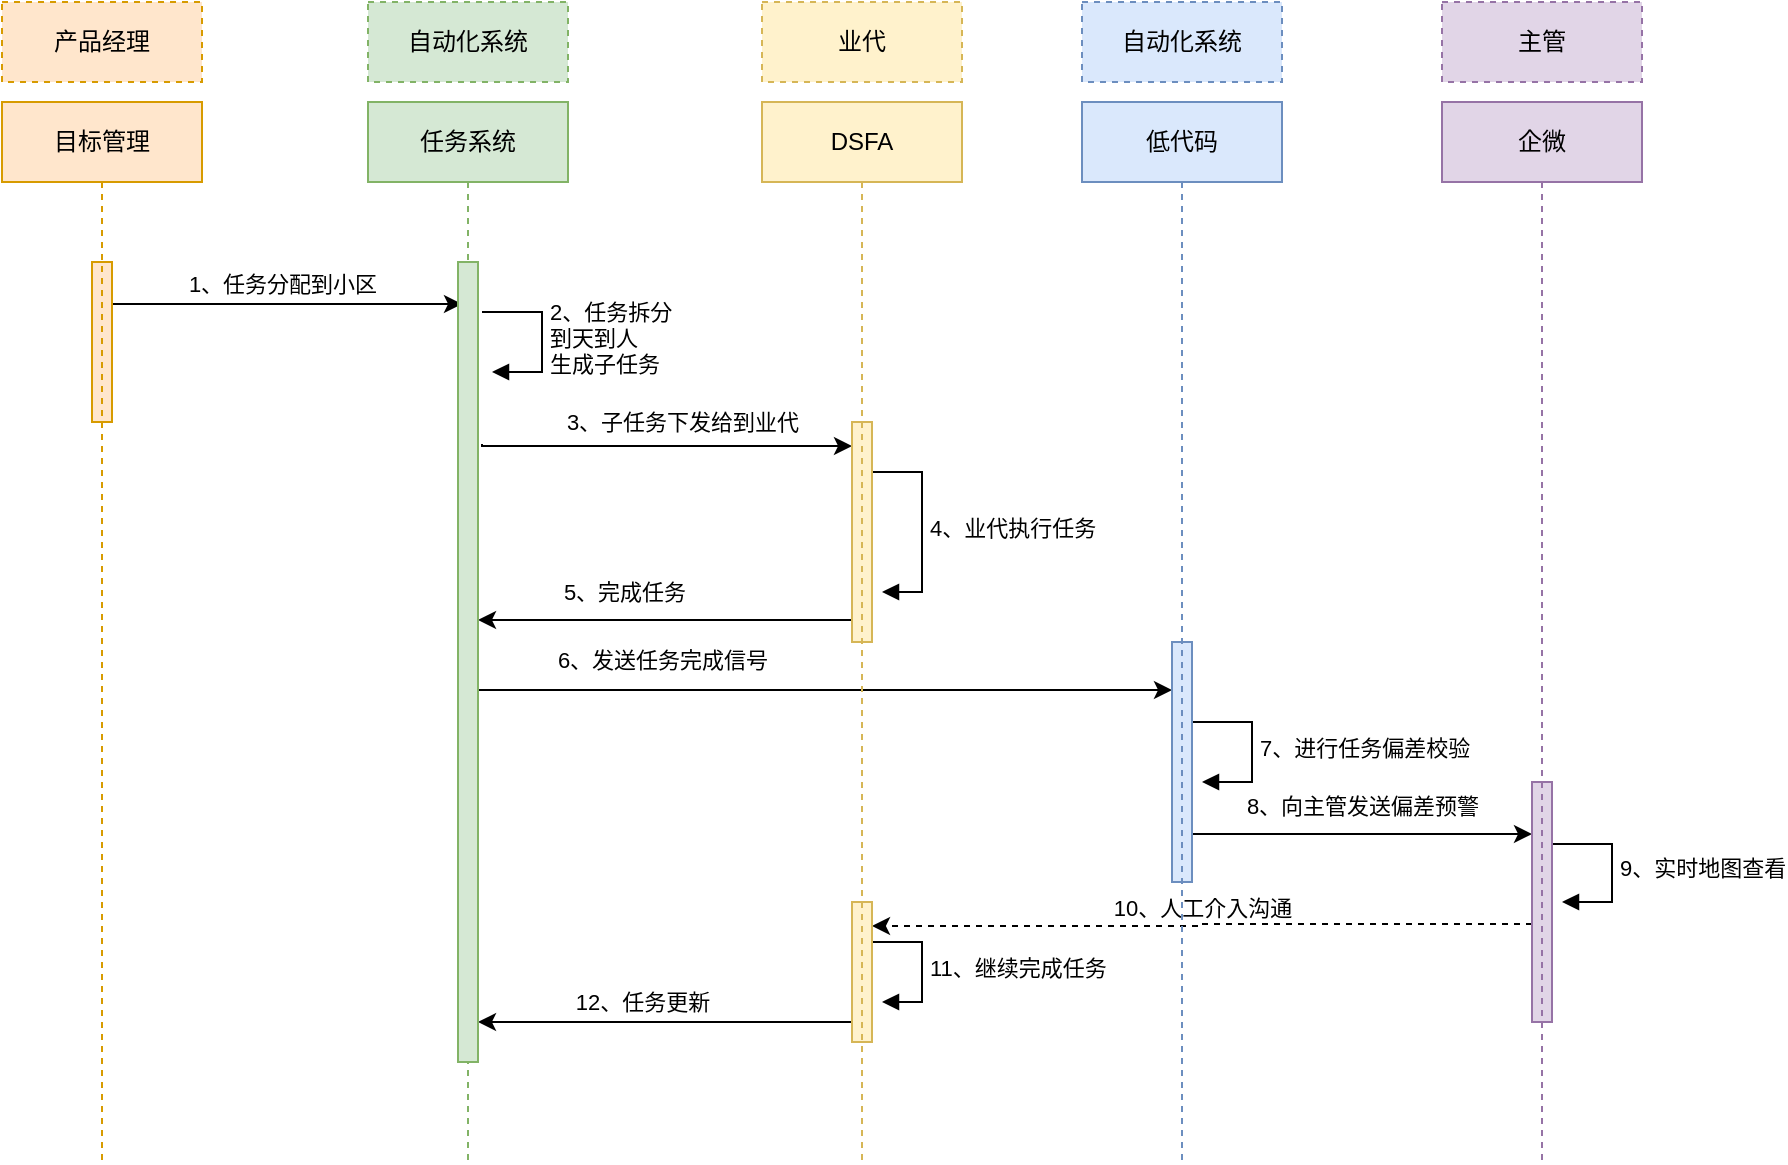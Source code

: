 <mxfile version="24.2.8" type="github">
  <diagram name="第 1 页" id="HeEPCXqBgrqx8JCdo51S">
    <mxGraphModel dx="1173" dy="734" grid="1" gridSize="10" guides="1" tooltips="1" connect="1" arrows="1" fold="1" page="1" pageScale="1" pageWidth="827" pageHeight="1169" math="0" shadow="0">
      <root>
        <mxCell id="0" />
        <mxCell id="1" parent="0" />
        <mxCell id="xLdcu0WZfneFnCrg7qVL-11" value="" style="edgeStyle=orthogonalEdgeStyle;rounded=0;orthogonalLoop=1;jettySize=auto;html=1;curved=0;" edge="1" parent="1">
          <mxGeometry relative="1" as="geometry">
            <mxPoint x="255" y="201" as="sourcePoint" />
            <mxPoint x="430" y="201" as="targetPoint" />
          </mxGeometry>
        </mxCell>
        <mxCell id="xLdcu0WZfneFnCrg7qVL-13" value="1、任务分配到小区" style="edgeLabel;html=1;align=center;verticalAlign=middle;resizable=0;points=[];" vertex="1" connectable="0" parent="xLdcu0WZfneFnCrg7qVL-11">
          <mxGeometry x="-0.228" y="-2" relative="1" as="geometry">
            <mxPoint x="17" y="-12" as="offset" />
          </mxGeometry>
        </mxCell>
        <mxCell id="xLdcu0WZfneFnCrg7qVL-17" value="" style="edgeStyle=orthogonalEdgeStyle;rounded=0;orthogonalLoop=1;jettySize=auto;html=1;curved=0;" edge="1" parent="1" target="xLdcu0WZfneFnCrg7qVL-16">
          <mxGeometry relative="1" as="geometry">
            <mxPoint x="440" y="271" as="sourcePoint" />
            <mxPoint x="610" y="271" as="targetPoint" />
            <Array as="points">
              <mxPoint x="440" y="272" />
            </Array>
          </mxGeometry>
        </mxCell>
        <mxCell id="xLdcu0WZfneFnCrg7qVL-19" value="3、子任务下发给到业代" style="edgeLabel;html=1;align=center;verticalAlign=middle;resizable=0;points=[];" vertex="1" connectable="0" parent="xLdcu0WZfneFnCrg7qVL-17">
          <mxGeometry x="-0.163" relative="1" as="geometry">
            <mxPoint x="23" y="-12" as="offset" />
          </mxGeometry>
        </mxCell>
        <mxCell id="xLdcu0WZfneFnCrg7qVL-15" value="2、任务拆分&lt;br&gt;到天到人&lt;br&gt;生成子任务" style="html=1;align=left;spacingLeft=2;endArrow=block;rounded=0;edgeStyle=orthogonalEdgeStyle;curved=0;rounded=0;" edge="1" parent="1">
          <mxGeometry relative="1" as="geometry">
            <mxPoint x="440" y="205" as="sourcePoint" />
            <Array as="points">
              <mxPoint x="470" y="235" />
            </Array>
            <mxPoint x="445" y="235.0" as="targetPoint" />
            <mxPoint as="offset" />
          </mxGeometry>
        </mxCell>
        <mxCell id="xLdcu0WZfneFnCrg7qVL-27" value="" style="edgeStyle=orthogonalEdgeStyle;rounded=0;orthogonalLoop=1;jettySize=auto;html=1;curved=0;" edge="1" parent="1">
          <mxGeometry relative="1" as="geometry">
            <mxPoint x="438" y="394.0" as="sourcePoint" />
            <mxPoint x="785" y="394.0" as="targetPoint" />
            <Array as="points">
              <mxPoint x="710" y="394" />
              <mxPoint x="710" y="394" />
            </Array>
          </mxGeometry>
        </mxCell>
        <mxCell id="xLdcu0WZfneFnCrg7qVL-28" value="6、发送任务完成信号" style="edgeLabel;html=1;align=center;verticalAlign=middle;resizable=0;points=[];" vertex="1" connectable="0" parent="xLdcu0WZfneFnCrg7qVL-27">
          <mxGeometry x="-0.204" relative="1" as="geometry">
            <mxPoint x="-46" y="-15" as="offset" />
          </mxGeometry>
        </mxCell>
        <mxCell id="xLdcu0WZfneFnCrg7qVL-50" value="" style="edgeStyle=orthogonalEdgeStyle;rounded=0;orthogonalLoop=1;jettySize=auto;html=1;curved=0;" edge="1" parent="1">
          <mxGeometry relative="1" as="geometry">
            <mxPoint x="625" y="359.0" as="sourcePoint" />
            <mxPoint x="438" y="359.0" as="targetPoint" />
          </mxGeometry>
        </mxCell>
        <mxCell id="xLdcu0WZfneFnCrg7qVL-51" value="5、完成任务" style="edgeLabel;html=1;align=center;verticalAlign=middle;resizable=0;points=[];" vertex="1" connectable="0" parent="xLdcu0WZfneFnCrg7qVL-50">
          <mxGeometry x="0.254" y="1" relative="1" as="geometry">
            <mxPoint x="3" y="-15" as="offset" />
          </mxGeometry>
        </mxCell>
        <mxCell id="xLdcu0WZfneFnCrg7qVL-22" value="4、业代执行任务" style="html=1;align=left;spacingLeft=2;endArrow=block;rounded=0;edgeStyle=orthogonalEdgeStyle;curved=0;rounded=0;" edge="1" parent="1">
          <mxGeometry x="-0.004" relative="1" as="geometry">
            <mxPoint x="635" y="285" as="sourcePoint" />
            <Array as="points">
              <mxPoint x="660" y="285" />
              <mxPoint x="660" y="345" />
            </Array>
            <mxPoint x="640" y="345" as="targetPoint" />
            <mxPoint as="offset" />
          </mxGeometry>
        </mxCell>
        <mxCell id="xLdcu0WZfneFnCrg7qVL-44" value="" style="edgeStyle=orthogonalEdgeStyle;rounded=0;orthogonalLoop=1;jettySize=auto;html=1;curved=0;" edge="1" parent="1">
          <mxGeometry relative="1" as="geometry">
            <mxPoint x="795" y="466.0" as="sourcePoint" />
            <mxPoint x="965" y="466.0" as="targetPoint" />
            <Array as="points">
              <mxPoint x="840" y="466" />
              <mxPoint x="840" y="466" />
            </Array>
          </mxGeometry>
        </mxCell>
        <mxCell id="xLdcu0WZfneFnCrg7qVL-45" value="8、向主管发送偏差预警" style="edgeLabel;html=1;align=center;verticalAlign=middle;resizable=0;points=[];" vertex="1" connectable="0" parent="xLdcu0WZfneFnCrg7qVL-44">
          <mxGeometry x="-0.249" y="-2" relative="1" as="geometry">
            <mxPoint x="21" y="-16" as="offset" />
          </mxGeometry>
        </mxCell>
        <mxCell id="xLdcu0WZfneFnCrg7qVL-40" value="7、进行任务偏差校验" style="html=1;align=left;spacingLeft=2;endArrow=block;rounded=0;edgeStyle=orthogonalEdgeStyle;curved=0;rounded=0;" edge="1" parent="1">
          <mxGeometry relative="1" as="geometry">
            <mxPoint x="795" y="410" as="sourcePoint" />
            <Array as="points">
              <mxPoint x="825" y="410" />
              <mxPoint x="825" y="440" />
              <mxPoint x="800" y="440" />
            </Array>
            <mxPoint x="800" y="440" as="targetPoint" />
            <mxPoint as="offset" />
          </mxGeometry>
        </mxCell>
        <mxCell id="xLdcu0WZfneFnCrg7qVL-46" value="9、实时地图查看" style="html=1;align=left;spacingLeft=2;endArrow=block;rounded=0;edgeStyle=orthogonalEdgeStyle;curved=0;rounded=0;" edge="1" parent="1">
          <mxGeometry x="-0.004" relative="1" as="geometry">
            <mxPoint x="975" y="471" as="sourcePoint" />
            <Array as="points">
              <mxPoint x="1005" y="471" />
              <mxPoint x="1005" y="500" />
            </Array>
            <mxPoint x="980" y="500" as="targetPoint" />
            <mxPoint as="offset" />
          </mxGeometry>
        </mxCell>
        <mxCell id="xLdcu0WZfneFnCrg7qVL-48" style="edgeStyle=orthogonalEdgeStyle;rounded=0;orthogonalLoop=1;jettySize=auto;html=1;curved=0;dashed=1;" edge="1" parent="1" target="xLdcu0WZfneFnCrg7qVL-63">
          <mxGeometry relative="1" as="geometry">
            <mxPoint x="965" y="511.0" as="sourcePoint" />
            <mxPoint x="640" y="511" as="targetPoint" />
            <Array as="points">
              <mxPoint x="800" y="512" />
            </Array>
          </mxGeometry>
        </mxCell>
        <mxCell id="xLdcu0WZfneFnCrg7qVL-52" value="10、人工介入沟通" style="edgeLabel;html=1;align=center;verticalAlign=middle;resizable=0;points=[];" vertex="1" connectable="0" parent="xLdcu0WZfneFnCrg7qVL-48">
          <mxGeometry x="0.007" relative="1" as="geometry">
            <mxPoint y="-9" as="offset" />
          </mxGeometry>
        </mxCell>
        <mxCell id="xLdcu0WZfneFnCrg7qVL-55" value="11、继续完成任务" style="html=1;align=left;spacingLeft=2;endArrow=block;rounded=0;edgeStyle=orthogonalEdgeStyle;curved=0;rounded=0;" edge="1" parent="1">
          <mxGeometry relative="1" as="geometry">
            <mxPoint x="635" y="520" as="sourcePoint" />
            <Array as="points">
              <mxPoint x="660" y="520" />
              <mxPoint x="660" y="550" />
            </Array>
            <mxPoint x="640" y="550" as="targetPoint" />
            <mxPoint as="offset" />
          </mxGeometry>
        </mxCell>
        <mxCell id="xLdcu0WZfneFnCrg7qVL-58" value="产品经理" style="rounded=0;whiteSpace=wrap;html=1;dashed=1;movable=1;resizable=1;rotatable=1;deletable=1;editable=1;locked=0;connectable=1;fillColor=#ffe6cc;strokeColor=#d79b00;" vertex="1" parent="1">
          <mxGeometry x="200" y="50" width="100" height="40" as="geometry" />
        </mxCell>
        <mxCell id="xLdcu0WZfneFnCrg7qVL-59" value="自动化系统" style="rounded=0;whiteSpace=wrap;html=1;dashed=1;fillColor=#d5e8d4;strokeColor=#82b366;" vertex="1" parent="1">
          <mxGeometry x="383" y="50" width="100" height="40" as="geometry" />
        </mxCell>
        <mxCell id="xLdcu0WZfneFnCrg7qVL-60" value="业代" style="rounded=0;whiteSpace=wrap;html=1;dashed=1;fillColor=#fff2cc;strokeColor=#d6b656;" vertex="1" parent="1">
          <mxGeometry x="580" y="50" width="100" height="40" as="geometry" />
        </mxCell>
        <mxCell id="xLdcu0WZfneFnCrg7qVL-61" value="自动化系统" style="rounded=0;whiteSpace=wrap;html=1;dashed=1;fillColor=#dae8fc;strokeColor=#6c8ebf;" vertex="1" parent="1">
          <mxGeometry x="740" y="50" width="100" height="40" as="geometry" />
        </mxCell>
        <mxCell id="xLdcu0WZfneFnCrg7qVL-62" value="主管" style="rounded=0;whiteSpace=wrap;html=1;dashed=1;fillColor=#e1d5e7;strokeColor=#9673a6;" vertex="1" parent="1">
          <mxGeometry x="920" y="50" width="100" height="40" as="geometry" />
        </mxCell>
        <mxCell id="xLdcu0WZfneFnCrg7qVL-66" value="" style="edgeStyle=orthogonalEdgeStyle;rounded=0;orthogonalLoop=1;jettySize=auto;html=1;curved=0;" edge="1" parent="1" source="xLdcu0WZfneFnCrg7qVL-63">
          <mxGeometry relative="1" as="geometry">
            <mxPoint x="438" y="560" as="targetPoint" />
            <Array as="points">
              <mxPoint x="438" y="560" />
            </Array>
          </mxGeometry>
        </mxCell>
        <mxCell id="xLdcu0WZfneFnCrg7qVL-67" value="12、任务更新" style="edgeLabel;html=1;align=center;verticalAlign=middle;resizable=0;points=[];" vertex="1" connectable="0" parent="xLdcu0WZfneFnCrg7qVL-66">
          <mxGeometry x="-0.079" y="-1" relative="1" as="geometry">
            <mxPoint x="-19" y="-9" as="offset" />
          </mxGeometry>
        </mxCell>
        <mxCell id="xLdcu0WZfneFnCrg7qVL-63" value="" style="html=1;points=[[0,0,0,0,5],[0,1,0,0,-5],[1,0,0,0,5],[1,1,0,0,-5]];perimeter=orthogonalPerimeter;outlineConnect=0;targetShapes=umlLifeline;portConstraint=eastwest;newEdgeStyle={&quot;curved&quot;:0,&quot;rounded&quot;:0};fillColor=#fff2cc;strokeColor=#d6b656;" vertex="1" parent="1">
          <mxGeometry x="625" y="500" width="10" height="70" as="geometry" />
        </mxCell>
        <mxCell id="xLdcu0WZfneFnCrg7qVL-16" value="" style="html=1;points=[[0,0,0,0,5],[0,1,0,0,-5],[1,0,0,0,5],[1,1,0,0,-5]];perimeter=orthogonalPerimeter;outlineConnect=0;targetShapes=umlLifeline;portConstraint=eastwest;newEdgeStyle={&quot;curved&quot;:0,&quot;rounded&quot;:0};fillColor=#fff2cc;strokeColor=#d6b656;" vertex="1" parent="1">
          <mxGeometry x="625" y="260" width="10" height="110" as="geometry" />
        </mxCell>
        <mxCell id="xLdcu0WZfneFnCrg7qVL-26" value="" style="html=1;points=[[0,0,0,0,5],[0,1,0,0,-5],[1,0,0,0,5],[1,1,0,0,-5]];perimeter=orthogonalPerimeter;outlineConnect=0;targetShapes=umlLifeline;portConstraint=eastwest;newEdgeStyle={&quot;curved&quot;:0,&quot;rounded&quot;:0};fillColor=#dae8fc;strokeColor=#6c8ebf;" vertex="1" parent="1">
          <mxGeometry x="785" y="370" width="10" height="120" as="geometry" />
        </mxCell>
        <mxCell id="xLdcu0WZfneFnCrg7qVL-43" value="" style="html=1;points=[[0,0,0,0,5],[0,1,0,0,-5],[1,0,0,0,5],[1,1,0,0,-5]];perimeter=orthogonalPerimeter;outlineConnect=0;targetShapes=umlLifeline;portConstraint=eastwest;newEdgeStyle={&quot;curved&quot;:0,&quot;rounded&quot;:0};fillColor=#e1d5e7;strokeColor=#9673a6;" vertex="1" parent="1">
          <mxGeometry x="965" y="440" width="10" height="120" as="geometry" />
        </mxCell>
        <mxCell id="xLdcu0WZfneFnCrg7qVL-9" value="" style="html=1;points=[[0,0,0,0,5],[0,1,0,0,-5],[1,0,0,0,5],[1,1,0,0,-5]];perimeter=orthogonalPerimeter;outlineConnect=0;targetShapes=umlLifeline;portConstraint=eastwest;newEdgeStyle={&quot;curved&quot;:0,&quot;rounded&quot;:0};fillColor=#ffe6cc;strokeColor=#d79b00;" vertex="1" parent="1">
          <mxGeometry x="245" y="180" width="10" height="80" as="geometry" />
        </mxCell>
        <mxCell id="xLdcu0WZfneFnCrg7qVL-4" value="企微" style="shape=umlLifeline;perimeter=lifelinePerimeter;whiteSpace=wrap;html=1;container=1;dropTarget=0;collapsible=0;recursiveResize=0;outlineConnect=0;portConstraint=eastwest;newEdgeStyle={&quot;curved&quot;:0,&quot;rounded&quot;:0};movable=1;resizable=1;rotatable=1;deletable=1;editable=1;locked=0;connectable=1;fillColor=#e1d5e7;strokeColor=#9673a6;" vertex="1" parent="1">
          <mxGeometry x="920" y="100" width="100" height="530" as="geometry" />
        </mxCell>
        <mxCell id="xLdcu0WZfneFnCrg7qVL-1" value="目标管理" style="shape=umlLifeline;perimeter=lifelinePerimeter;whiteSpace=wrap;html=1;container=1;dropTarget=0;collapsible=0;recursiveResize=0;outlineConnect=0;portConstraint=eastwest;newEdgeStyle={&quot;curved&quot;:0,&quot;rounded&quot;:0};movable=1;resizable=1;rotatable=1;deletable=1;editable=1;locked=0;connectable=1;fillColor=#ffe6cc;strokeColor=#d79b00;" vertex="1" parent="1">
          <mxGeometry x="200" y="100" width="100" height="530" as="geometry" />
        </mxCell>
        <mxCell id="xLdcu0WZfneFnCrg7qVL-3" value="低代码" style="shape=umlLifeline;perimeter=lifelinePerimeter;whiteSpace=wrap;html=1;container=1;dropTarget=0;collapsible=0;recursiveResize=0;outlineConnect=0;portConstraint=eastwest;newEdgeStyle={&quot;curved&quot;:0,&quot;rounded&quot;:0};movable=1;resizable=1;rotatable=1;deletable=1;editable=1;locked=0;connectable=1;fillColor=#dae8fc;strokeColor=#6c8ebf;" vertex="1" parent="1">
          <mxGeometry x="740" y="100" width="100" height="530" as="geometry" />
        </mxCell>
        <mxCell id="xLdcu0WZfneFnCrg7qVL-23" value="DSFA" style="shape=umlLifeline;perimeter=lifelinePerimeter;whiteSpace=wrap;html=1;container=1;dropTarget=0;collapsible=0;recursiveResize=0;outlineConnect=0;portConstraint=eastwest;newEdgeStyle={&quot;curved&quot;:0,&quot;rounded&quot;:0};movable=1;resizable=1;rotatable=1;deletable=1;editable=1;locked=0;connectable=1;fillColor=#fff2cc;strokeColor=#d6b656;" vertex="1" parent="1">
          <mxGeometry x="580" y="100" width="100" height="530" as="geometry" />
        </mxCell>
        <mxCell id="xLdcu0WZfneFnCrg7qVL-2" value="任务系统" style="shape=umlLifeline;perimeter=lifelinePerimeter;whiteSpace=wrap;html=1;container=1;dropTarget=0;collapsible=0;recursiveResize=0;outlineConnect=0;portConstraint=eastwest;newEdgeStyle={&quot;curved&quot;:0,&quot;rounded&quot;:0};movable=1;resizable=1;rotatable=1;deletable=1;editable=1;locked=0;connectable=1;fillColor=#d5e8d4;strokeColor=#82b366;" vertex="1" parent="1">
          <mxGeometry x="383" y="100" width="100" height="530" as="geometry" />
        </mxCell>
        <mxCell id="xLdcu0WZfneFnCrg7qVL-10" value="" style="html=1;points=[[0,0,0,0,5],[0,1,0,0,-5],[1,0,0,0,5],[1,1,0,0,-5]];perimeter=orthogonalPerimeter;outlineConnect=0;targetShapes=umlLifeline;portConstraint=eastwest;newEdgeStyle={&quot;curved&quot;:0,&quot;rounded&quot;:0};fillColor=#d5e8d4;strokeColor=#82b366;" vertex="1" parent="1">
          <mxGeometry x="428" y="180" width="10" height="400" as="geometry" />
        </mxCell>
      </root>
    </mxGraphModel>
  </diagram>
</mxfile>
